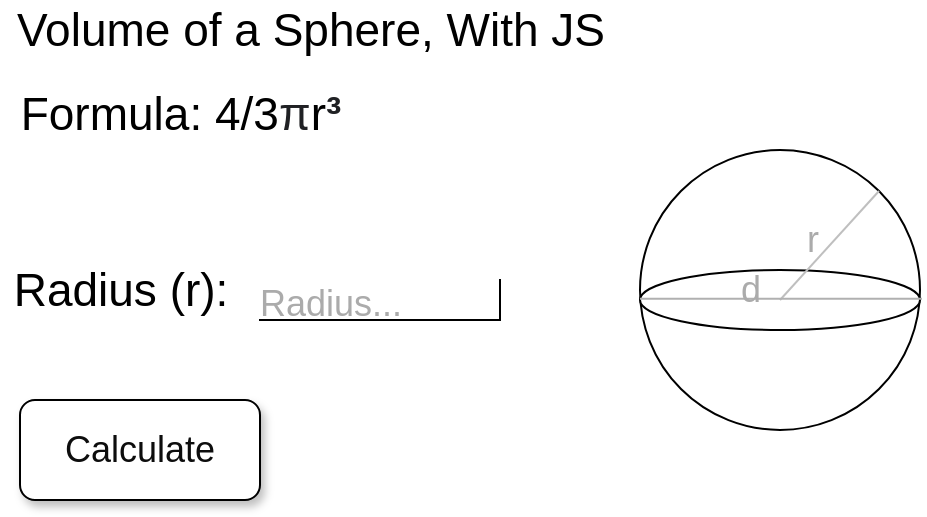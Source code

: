 <mxfile>
    <diagram id="wexevhUAUpOu3jAGu6Jj" name="Page-1">
        <mxGraphModel dx="1582" dy="661" grid="1" gridSize="10" guides="1" tooltips="1" connect="1" arrows="1" fold="1" page="1" pageScale="1" pageWidth="827" pageHeight="1169" math="0" shadow="0">
            <root>
                <mxCell id="0"/>
                <mxCell id="1" parent="0"/>
                <mxCell id="2" value="Volume of a Sphere, With JS" style="text;html=1;align=center;verticalAlign=middle;resizable=0;points=[];autosize=1;strokeColor=none;fillColor=none;fontSize=23;" vertex="1" parent="1">
                    <mxGeometry x="-810" y="20" width="310" height="30" as="geometry"/>
                </mxCell>
                <mxCell id="3" value="&lt;div&gt;&lt;span&gt;Formula: 4/3&lt;/span&gt;&lt;span style=&quot;color: rgb(32 , 33 , 36) ; font-family: &amp;#34;arial&amp;#34; , sans-serif ; background-color: rgb(255 , 255 , 255)&quot;&gt;π&lt;/span&gt;&lt;span&gt;r&lt;/span&gt;&lt;b style=&quot;color: rgb(32 , 33 , 36) ; font-family: &amp;#34;arial&amp;#34; , sans-serif ; background-color: rgb(255 , 255 , 255)&quot;&gt;³&lt;/b&gt;&lt;/div&gt;&amp;nbsp;&lt;br&gt;&amp;nbsp;" style="text;html=1;align=center;verticalAlign=middle;resizable=0;points=[];autosize=1;strokeColor=none;fillColor=none;fontSize=23;" vertex="1" parent="1">
                    <mxGeometry x="-810" y="60" width="180" height="90" as="geometry"/>
                </mxCell>
                <mxCell id="5" value="Radius (r):" style="text;html=1;align=center;verticalAlign=middle;resizable=0;points=[];autosize=1;strokeColor=none;fillColor=none;fontSize=23;" vertex="1" parent="1">
                    <mxGeometry x="-810" y="150" width="120" height="30" as="geometry"/>
                </mxCell>
                <mxCell id="6" value="" style="shape=partialRectangle;whiteSpace=wrap;html=1;top=0;left=0;fillColor=none;fontSize=23;" vertex="1" parent="1">
                    <mxGeometry x="-680" y="160" width="120" height="20" as="geometry"/>
                </mxCell>
                <mxCell id="7" value="" style="ellipse;whiteSpace=wrap;html=1;aspect=fixed;fontSize=23;" vertex="1" parent="1">
                    <mxGeometry x="-490" y="95" width="140" height="140" as="geometry"/>
                </mxCell>
                <mxCell id="8" value="" style="ellipse;whiteSpace=wrap;html=1;fontSize=23;" vertex="1" parent="1">
                    <mxGeometry x="-490" y="155" width="140" height="30" as="geometry"/>
                </mxCell>
                <mxCell id="9" value="" style="endArrow=none;html=1;fontSize=23;entryX=1;entryY=0;entryDx=0;entryDy=0;strokeColor=#BFBFBF;" edge="1" parent="1" target="7">
                    <mxGeometry width="50" height="50" relative="1" as="geometry">
                        <mxPoint x="-420" y="170" as="sourcePoint"/>
                        <mxPoint x="-380" y="120" as="targetPoint"/>
                        <Array as="points"/>
                    </mxGeometry>
                </mxCell>
                <mxCell id="10" value="&lt;font style=&quot;font-size: 18px&quot; color=&quot;#ababab&quot;&gt;Radius...&lt;/font&gt;" style="text;html=1;align=center;verticalAlign=middle;resizable=0;points=[];autosize=1;strokeColor=none;fillColor=none;fontSize=23;" vertex="1" parent="1">
                    <mxGeometry x="-690" y="150" width="90" height="40" as="geometry"/>
                </mxCell>
                <mxCell id="11" value="r" style="text;html=1;align=center;verticalAlign=middle;resizable=0;points=[];autosize=1;strokeColor=none;fillColor=none;fontSize=18;fontColor=#ABABAB;" vertex="1" parent="1">
                    <mxGeometry x="-414" y="125" width="20" height="30" as="geometry"/>
                </mxCell>
                <mxCell id="12" value="" style="endArrow=none;html=1;fontSize=18;fontColor=#ABABAB;exitX=0;exitY=0.479;exitDx=0;exitDy=0;exitPerimeter=0;fillColor=#f5f5f5;strokeColor=#B0B0B0;" edge="1" parent="1" source="8">
                    <mxGeometry width="50" height="50" relative="1" as="geometry">
                        <mxPoint x="-479" y="169.38" as="sourcePoint"/>
                        <mxPoint x="-349" y="169.38" as="targetPoint"/>
                    </mxGeometry>
                </mxCell>
                <mxCell id="13" value="d" style="text;html=1;align=center;verticalAlign=middle;resizable=0;points=[];autosize=1;strokeColor=none;fillColor=none;fontSize=18;fontColor=#ABABAB;" vertex="1" parent="1">
                    <mxGeometry x="-450" y="150" width="30" height="30" as="geometry"/>
                </mxCell>
                <mxCell id="14" value="&lt;font color=&quot;#0d0d0d&quot; style=&quot;background-color: rgb(255 , 255 , 255)&quot;&gt;Calculate&lt;/font&gt;" style="rounded=1;whiteSpace=wrap;html=1;fontSize=18;sketch=0;shadow=1;glass=0;" vertex="1" parent="1">
                    <mxGeometry x="-800" y="220" width="120" height="50" as="geometry"/>
                </mxCell>
            </root>
        </mxGraphModel>
    </diagram>
</mxfile>
